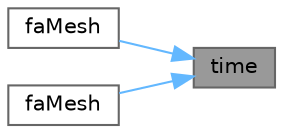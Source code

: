 digraph "time"
{
 // LATEX_PDF_SIZE
  bgcolor="transparent";
  edge [fontname=Helvetica,fontsize=10,labelfontname=Helvetica,labelfontsize=10];
  node [fontname=Helvetica,fontsize=10,shape=box,height=0.2,width=0.4];
  rankdir="RL";
  Node1 [id="Node000001",label="time",height=0.2,width=0.4,color="gray40", fillcolor="grey60", style="filled", fontcolor="black",tooltip=" "];
  Node1 -> Node2 [id="edge1_Node000001_Node000002",dir="back",color="steelblue1",style="solid",tooltip=" "];
  Node2 [id="Node000002",label="faMesh",height=0.2,width=0.4,color="grey40", fillcolor="white", style="filled",URL="$classFoam_1_1faMesh.html#ae1f52c5869bacc62723d1b226b5d3c15",tooltip=" "];
  Node1 -> Node3 [id="edge2_Node000001_Node000003",dir="back",color="steelblue1",style="solid",tooltip=" "];
  Node3 [id="Node000003",label="faMesh",height=0.2,width=0.4,color="grey40", fillcolor="white", style="filled",URL="$classFoam_1_1faMesh.html#a1385ce2d26d5a7a8653411d6d86f9bf2",tooltip=" "];
}
